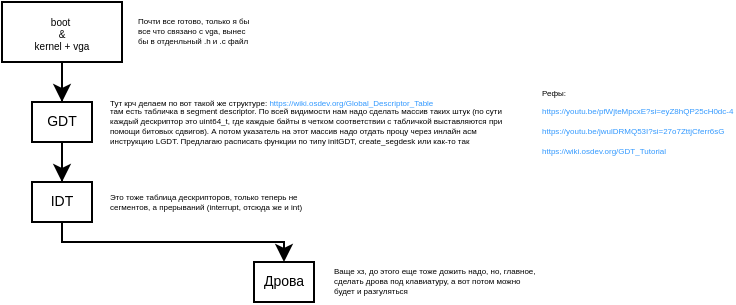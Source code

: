 <mxfile version="24.6.0" type="github">
  <diagram name="Страница — 1" id="Gepx6zuMpUM6Tq9vefGh">
    <mxGraphModel dx="478" dy="265" grid="1" gridSize="10" guides="1" tooltips="1" connect="1" arrows="1" fold="1" page="1" pageScale="1" pageWidth="827" pageHeight="1169" math="0" shadow="0">
      <root>
        <mxCell id="0" />
        <mxCell id="1" parent="0" />
        <mxCell id="ppdWqVHHxeLvMkOYX_ht-3" style="edgeStyle=orthogonalEdgeStyle;rounded=0;orthogonalLoop=1;jettySize=auto;html=1;" edge="1" parent="1" source="ppdWqVHHxeLvMkOYX_ht-1" target="ppdWqVHHxeLvMkOYX_ht-2">
          <mxGeometry relative="1" as="geometry" />
        </mxCell>
        <mxCell id="ppdWqVHHxeLvMkOYX_ht-1" value="&lt;div&gt;boot&amp;nbsp;&lt;/div&gt;&lt;div&gt;&amp;amp;&lt;br&gt;&lt;/div&gt;&lt;div&gt;kernel + vga&lt;br&gt;&lt;/div&gt;" style="rounded=0;whiteSpace=wrap;html=1;fontSize=5;" vertex="1" parent="1">
          <mxGeometry x="384" y="10" width="60" height="30" as="geometry" />
        </mxCell>
        <mxCell id="ppdWqVHHxeLvMkOYX_ht-13" style="edgeStyle=orthogonalEdgeStyle;rounded=0;orthogonalLoop=1;jettySize=auto;html=1;entryX=0.5;entryY=0;entryDx=0;entryDy=0;" edge="1" parent="1" source="ppdWqVHHxeLvMkOYX_ht-2" target="ppdWqVHHxeLvMkOYX_ht-10">
          <mxGeometry relative="1" as="geometry" />
        </mxCell>
        <mxCell id="ppdWqVHHxeLvMkOYX_ht-2" value="GDT" style="rounded=0;whiteSpace=wrap;html=1;fontSize=7;" vertex="1" parent="1">
          <mxGeometry x="399" y="60" width="30" height="20" as="geometry" />
        </mxCell>
        <mxCell id="ppdWqVHHxeLvMkOYX_ht-5" value="&lt;div style=&quot;font-size: 4px;&quot;&gt;Тут крч делаем по вот такой же структуре: &lt;font color=&quot;#3399ff&quot;&gt;https://wiki.osdev.org/Global_Descriptor_Table&lt;/font&gt;&lt;br&gt;там есть табличка в segment descriptor. По всей видимости нам надо сделать массив таких штук (по сути каждый дескриптор это uint64_t, где каждые байты в четком соответствии с табличкой выставляются при помощи битовых сдвигов). А потом указатель на этот массив надо отдать процу через инлайн асм инструкцию LGDT. Предлагаю расписать функции по типу initGDT, create_segdesk или как-то так&lt;br&gt;&lt;/div&gt;" style="text;html=1;align=left;verticalAlign=middle;whiteSpace=wrap;rounded=0;fontSize=4;" vertex="1" parent="1">
          <mxGeometry x="436" y="55" width="200" height="30" as="geometry" />
        </mxCell>
        <mxCell id="ppdWqVHHxeLvMkOYX_ht-6" value="Почти все готово, только я бы все что связано с vga, вынес бы в отденльный .h и .c файл" style="text;html=1;align=left;verticalAlign=middle;whiteSpace=wrap;rounded=0;fontSize=4;" vertex="1" parent="1">
          <mxGeometry x="450" y="10" width="60" height="30" as="geometry" />
        </mxCell>
        <mxCell id="ppdWqVHHxeLvMkOYX_ht-18" style="edgeStyle=orthogonalEdgeStyle;rounded=0;orthogonalLoop=1;jettySize=auto;html=1;entryX=0.5;entryY=0;entryDx=0;entryDy=0;" edge="1" parent="1" source="ppdWqVHHxeLvMkOYX_ht-10" target="ppdWqVHHxeLvMkOYX_ht-17">
          <mxGeometry relative="1" as="geometry">
            <mxPoint x="414" y="140" as="targetPoint" />
            <Array as="points">
              <mxPoint x="414" y="130" />
              <mxPoint x="525" y="130" />
            </Array>
          </mxGeometry>
        </mxCell>
        <mxCell id="ppdWqVHHxeLvMkOYX_ht-10" value="IDT" style="rounded=0;whiteSpace=wrap;html=1;fontSize=7;" vertex="1" parent="1">
          <mxGeometry x="399" y="100" width="30" height="20" as="geometry" />
        </mxCell>
        <mxCell id="ppdWqVHHxeLvMkOYX_ht-15" value="Это тоже таблица дескрипторов, только теперь не сегментов, а прерываний (interrupt, отсюда же и int)" style="text;html=1;align=left;verticalAlign=middle;whiteSpace=wrap;rounded=0;fontSize=4;" vertex="1" parent="1">
          <mxGeometry x="436" y="100" width="104" height="20" as="geometry" />
        </mxCell>
        <mxCell id="ppdWqVHHxeLvMkOYX_ht-17" value="Дрова" style="rounded=0;whiteSpace=wrap;html=1;fontSize=7;" vertex="1" parent="1">
          <mxGeometry x="510" y="140" width="30" height="20" as="geometry" />
        </mxCell>
        <mxCell id="ppdWqVHHxeLvMkOYX_ht-19" value="Ваще хз, до этого еще тоже дожить надо, но, главное, сделать дрова под клавиатуру, а вот потом можно будет и разгуляться" style="text;html=1;align=left;verticalAlign=middle;whiteSpace=wrap;rounded=0;fontSize=4;" vertex="1" parent="1">
          <mxGeometry x="548" y="140" width="104" height="20" as="geometry" />
        </mxCell>
        <mxCell id="ppdWqVHHxeLvMkOYX_ht-20" value="&lt;div&gt;&lt;font color=&quot;#000000&quot;&gt;Рефы:&lt;/font&gt;&lt;br&gt;&lt;/div&gt;&lt;div&gt;&lt;br&gt;&lt;/div&gt;&lt;div&gt;https://youtu.be/pfWjteMpcxE?si=eyZ8hQP25cH0dc-4&lt;/div&gt;&lt;div&gt;&lt;br&gt;&lt;/div&gt;&lt;div&gt;https://youtu.be/jwulDRMQ53I?si=27o7ZttjCferr6sG&lt;br&gt;&lt;br&gt;https://wiki.osdev.org/GDT_Tutorial&lt;br&gt;&lt;/div&gt;" style="text;html=1;align=left;verticalAlign=middle;whiteSpace=wrap;rounded=0;fontColor=#3399FF;fontSize=4;" vertex="1" parent="1">
          <mxGeometry x="652" y="55" width="98" height="30" as="geometry" />
        </mxCell>
      </root>
    </mxGraphModel>
  </diagram>
</mxfile>
